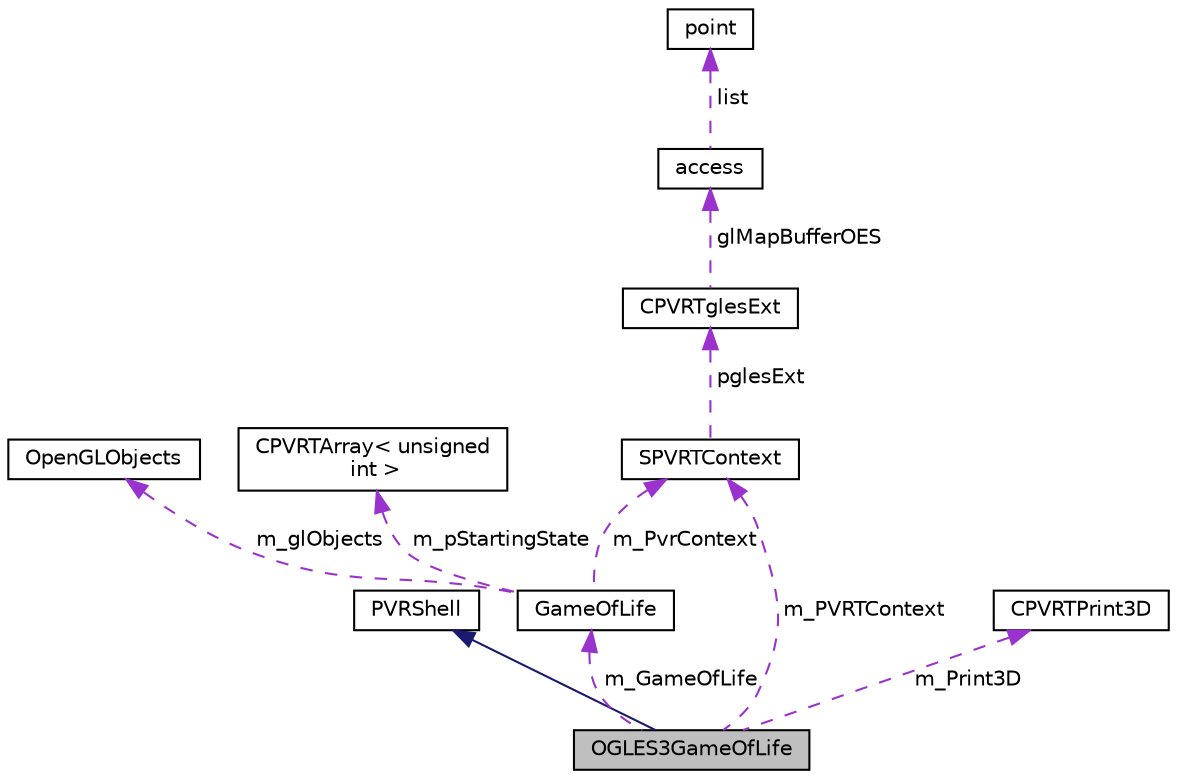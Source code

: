 digraph "OGLES3GameOfLife"
{
  edge [fontname="Helvetica",fontsize="10",labelfontname="Helvetica",labelfontsize="10"];
  node [fontname="Helvetica",fontsize="10",shape=record];
  Node1 [label="OGLES3GameOfLife",height=0.2,width=0.4,color="black", fillcolor="grey75", style="filled", fontcolor="black"];
  Node2 -> Node1 [dir="back",color="midnightblue",fontsize="10",style="solid",fontname="Helvetica"];
  Node2 [label="PVRShell",height=0.2,width=0.4,color="black", fillcolor="white", style="filled",URL="$class_p_v_r_shell.html",tooltip="Inherited by the application; responsible for abstracting the OS and API. "];
  Node3 -> Node1 [dir="back",color="darkorchid3",fontsize="10",style="dashed",label=" m_GameOfLife" ,fontname="Helvetica"];
  Node3 [label="GameOfLife",height=0.2,width=0.4,color="black", fillcolor="white", style="filled",URL="$class_game_of_life.html"];
  Node4 -> Node3 [dir="back",color="darkorchid3",fontsize="10",style="dashed",label=" m_glObjects" ,fontname="Helvetica"];
  Node4 [label="OpenGLObjects",height=0.2,width=0.4,color="black", fillcolor="white", style="filled",URL="$struct_open_g_l_objects.html"];
  Node5 -> Node3 [dir="back",color="darkorchid3",fontsize="10",style="dashed",label=" m_PvrContext" ,fontname="Helvetica"];
  Node5 [label="SPVRTContext",height=0.2,width=0.4,color="black", fillcolor="white", style="filled",URL="$struct_s_p_v_r_t_context.html",tooltip="A structure for storing API specific variables. "];
  Node6 -> Node5 [dir="back",color="darkorchid3",fontsize="10",style="dashed",label=" pglesExt" ,fontname="Helvetica"];
  Node6 [label="CPVRTglesExt",height=0.2,width=0.4,color="black", fillcolor="white", style="filled",URL="$class_c_p_v_r_tgles_ext.html",tooltip="A class for initialising and managing OGLES extensions. "];
  Node7 -> Node6 [dir="back",color="darkorchid3",fontsize="10",style="dashed",label=" glMapBufferOES" ,fontname="Helvetica"];
  Node7 [label="access",height=0.2,width=0.4,color="black", fillcolor="white", style="filled",URL="$structaccess.html"];
  Node8 -> Node7 [dir="back",color="darkorchid3",fontsize="10",style="dashed",label=" list" ,fontname="Helvetica"];
  Node8 [label="point",height=0.2,width=0.4,color="black", fillcolor="white", style="filled",URL="$structpoint.html"];
  Node9 -> Node3 [dir="back",color="darkorchid3",fontsize="10",style="dashed",label=" m_pStartingState" ,fontname="Helvetica"];
  Node9 [label="CPVRTArray\< unsigned\l int \>",height=0.2,width=0.4,color="black", fillcolor="white", style="filled",URL="$class_c_p_v_r_t_array.html"];
  Node5 -> Node1 [dir="back",color="darkorchid3",fontsize="10",style="dashed",label=" m_PVRTContext" ,fontname="Helvetica"];
  Node10 -> Node1 [dir="back",color="darkorchid3",fontsize="10",style="dashed",label=" m_Print3D" ,fontname="Helvetica"];
  Node10 [label="CPVRTPrint3D",height=0.2,width=0.4,color="black", fillcolor="white", style="filled",URL="$class_c_p_v_r_t_print3_d.html",tooltip="Display text/logos on the screen. "];
}
